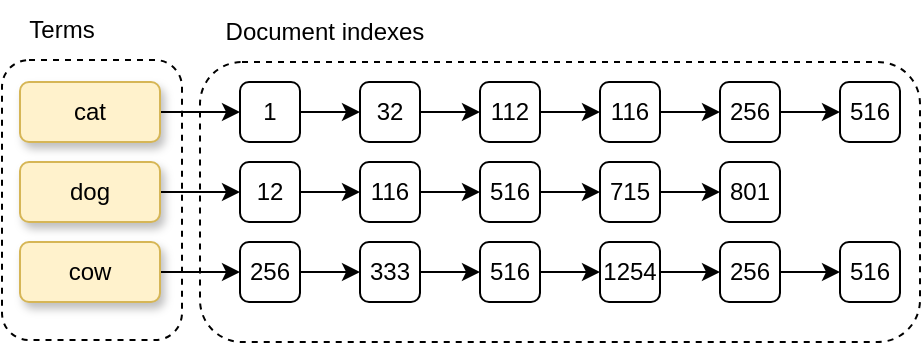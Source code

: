 <mxfile version="16.5.1" type="device"><diagram id="FwEn5qyr6lEX4MxBEYfy" name="Page-1"><mxGraphModel dx="1185" dy="728" grid="1" gridSize="10" guides="1" tooltips="1" connect="1" arrows="1" fold="1" page="1" pageScale="1" pageWidth="850" pageHeight="1100" math="0" shadow="0"><root><mxCell id="0"/><mxCell id="1" parent="0"/><mxCell id="BoGOwwp56o0umgKVji5M-8" style="edgeStyle=orthogonalEdgeStyle;rounded=0;orthogonalLoop=1;jettySize=auto;html=1;exitX=1;exitY=0.5;exitDx=0;exitDy=0;entryX=0;entryY=0.5;entryDx=0;entryDy=0;" edge="1" parent="1" source="BoGOwwp56o0umgKVji5M-1" target="BoGOwwp56o0umgKVji5M-2"><mxGeometry relative="1" as="geometry"/></mxCell><mxCell id="BoGOwwp56o0umgKVji5M-1" value="cat" style="rounded=1;whiteSpace=wrap;html=1;fillColor=#fff2cc;strokeColor=#d6b656;shadow=1;" vertex="1" parent="1"><mxGeometry x="220" y="220" width="70" height="30" as="geometry"/></mxCell><mxCell id="BoGOwwp56o0umgKVji5M-9" style="edgeStyle=orthogonalEdgeStyle;rounded=0;orthogonalLoop=1;jettySize=auto;html=1;exitX=1;exitY=0.5;exitDx=0;exitDy=0;entryX=0;entryY=0.5;entryDx=0;entryDy=0;" edge="1" parent="1" source="BoGOwwp56o0umgKVji5M-2" target="BoGOwwp56o0umgKVji5M-5"><mxGeometry relative="1" as="geometry"/></mxCell><mxCell id="BoGOwwp56o0umgKVji5M-2" value="1" style="rounded=1;whiteSpace=wrap;html=1;" vertex="1" parent="1"><mxGeometry x="330" y="220" width="30" height="30" as="geometry"/></mxCell><mxCell id="BoGOwwp56o0umgKVji5M-13" style="edgeStyle=orthogonalEdgeStyle;rounded=0;orthogonalLoop=1;jettySize=auto;html=1;exitX=1;exitY=0.5;exitDx=0;exitDy=0;entryX=0;entryY=0.5;entryDx=0;entryDy=0;" edge="1" parent="1" source="BoGOwwp56o0umgKVji5M-3" target="BoGOwwp56o0umgKVji5M-4"><mxGeometry relative="1" as="geometry"/></mxCell><mxCell id="BoGOwwp56o0umgKVji5M-3" value="256" style="rounded=1;whiteSpace=wrap;html=1;" vertex="1" parent="1"><mxGeometry x="570" y="220" width="30" height="30" as="geometry"/></mxCell><mxCell id="BoGOwwp56o0umgKVji5M-4" value="516" style="rounded=1;whiteSpace=wrap;html=1;" vertex="1" parent="1"><mxGeometry x="630" y="220" width="30" height="30" as="geometry"/></mxCell><mxCell id="BoGOwwp56o0umgKVji5M-10" style="edgeStyle=orthogonalEdgeStyle;rounded=0;orthogonalLoop=1;jettySize=auto;html=1;exitX=1;exitY=0.5;exitDx=0;exitDy=0;entryX=0;entryY=0.5;entryDx=0;entryDy=0;" edge="1" parent="1" source="BoGOwwp56o0umgKVji5M-5" target="BoGOwwp56o0umgKVji5M-6"><mxGeometry relative="1" as="geometry"/></mxCell><mxCell id="BoGOwwp56o0umgKVji5M-5" value="32" style="rounded=1;whiteSpace=wrap;html=1;" vertex="1" parent="1"><mxGeometry x="390" y="220" width="30" height="30" as="geometry"/></mxCell><mxCell id="BoGOwwp56o0umgKVji5M-11" style="edgeStyle=orthogonalEdgeStyle;rounded=0;orthogonalLoop=1;jettySize=auto;html=1;exitX=1;exitY=0.5;exitDx=0;exitDy=0;entryX=0;entryY=0.5;entryDx=0;entryDy=0;" edge="1" parent="1" source="BoGOwwp56o0umgKVji5M-6" target="BoGOwwp56o0umgKVji5M-7"><mxGeometry relative="1" as="geometry"><mxPoint x="520" y="235" as="sourcePoint"/></mxGeometry></mxCell><mxCell id="BoGOwwp56o0umgKVji5M-6" value="112" style="rounded=1;whiteSpace=wrap;html=1;" vertex="1" parent="1"><mxGeometry x="450" y="220" width="30" height="30" as="geometry"/></mxCell><mxCell id="BoGOwwp56o0umgKVji5M-12" style="edgeStyle=orthogonalEdgeStyle;rounded=0;orthogonalLoop=1;jettySize=auto;html=1;exitX=1;exitY=0.5;exitDx=0;exitDy=0;entryX=0;entryY=0.5;entryDx=0;entryDy=0;" edge="1" parent="1" source="BoGOwwp56o0umgKVji5M-7" target="BoGOwwp56o0umgKVji5M-3"><mxGeometry relative="1" as="geometry"/></mxCell><mxCell id="BoGOwwp56o0umgKVji5M-7" value="116" style="rounded=1;whiteSpace=wrap;html=1;" vertex="1" parent="1"><mxGeometry x="510" y="220" width="30" height="30" as="geometry"/></mxCell><mxCell id="BoGOwwp56o0umgKVji5M-14" style="edgeStyle=orthogonalEdgeStyle;rounded=0;orthogonalLoop=1;jettySize=auto;html=1;exitX=1;exitY=0.5;exitDx=0;exitDy=0;entryX=0;entryY=0.5;entryDx=0;entryDy=0;" edge="1" source="BoGOwwp56o0umgKVji5M-15" target="BoGOwwp56o0umgKVji5M-17" parent="1"><mxGeometry relative="1" as="geometry"/></mxCell><mxCell id="BoGOwwp56o0umgKVji5M-15" value="dog" style="rounded=1;whiteSpace=wrap;html=1;fillColor=#fff2cc;strokeColor=#d6b656;shadow=1;" vertex="1" parent="1"><mxGeometry x="220" y="260" width="70" height="30" as="geometry"/></mxCell><mxCell id="BoGOwwp56o0umgKVji5M-16" style="edgeStyle=orthogonalEdgeStyle;rounded=0;orthogonalLoop=1;jettySize=auto;html=1;exitX=1;exitY=0.5;exitDx=0;exitDy=0;entryX=0;entryY=0.5;entryDx=0;entryDy=0;" edge="1" source="BoGOwwp56o0umgKVji5M-17" target="BoGOwwp56o0umgKVji5M-22" parent="1"><mxGeometry relative="1" as="geometry"/></mxCell><mxCell id="BoGOwwp56o0umgKVji5M-17" value="12" style="rounded=1;whiteSpace=wrap;html=1;" vertex="1" parent="1"><mxGeometry x="330" y="260" width="30" height="30" as="geometry"/></mxCell><mxCell id="BoGOwwp56o0umgKVji5M-21" style="edgeStyle=orthogonalEdgeStyle;rounded=0;orthogonalLoop=1;jettySize=auto;html=1;exitX=1;exitY=0.5;exitDx=0;exitDy=0;entryX=0;entryY=0.5;entryDx=0;entryDy=0;" edge="1" source="BoGOwwp56o0umgKVji5M-22" target="BoGOwwp56o0umgKVji5M-24" parent="1"><mxGeometry relative="1" as="geometry"/></mxCell><mxCell id="BoGOwwp56o0umgKVji5M-22" value="116" style="rounded=1;whiteSpace=wrap;html=1;" vertex="1" parent="1"><mxGeometry x="390" y="260" width="30" height="30" as="geometry"/></mxCell><mxCell id="BoGOwwp56o0umgKVji5M-24" value="516" style="rounded=1;whiteSpace=wrap;html=1;" vertex="1" parent="1"><mxGeometry x="450" y="260" width="30" height="30" as="geometry"/></mxCell><mxCell id="BoGOwwp56o0umgKVji5M-27" style="edgeStyle=orthogonalEdgeStyle;rounded=0;orthogonalLoop=1;jettySize=auto;html=1;exitX=1;exitY=0.5;exitDx=0;exitDy=0;entryX=0;entryY=0.5;entryDx=0;entryDy=0;" edge="1" source="BoGOwwp56o0umgKVji5M-28" target="BoGOwwp56o0umgKVji5M-30" parent="1"><mxGeometry relative="1" as="geometry"/></mxCell><mxCell id="BoGOwwp56o0umgKVji5M-28" value="cow" style="rounded=1;whiteSpace=wrap;html=1;fillColor=#fff2cc;strokeColor=#d6b656;shadow=1;" vertex="1" parent="1"><mxGeometry x="220" y="300" width="70" height="30" as="geometry"/></mxCell><mxCell id="BoGOwwp56o0umgKVji5M-29" style="edgeStyle=orthogonalEdgeStyle;rounded=0;orthogonalLoop=1;jettySize=auto;html=1;exitX=1;exitY=0.5;exitDx=0;exitDy=0;entryX=0;entryY=0.5;entryDx=0;entryDy=0;" edge="1" source="BoGOwwp56o0umgKVji5M-30" target="BoGOwwp56o0umgKVji5M-35" parent="1"><mxGeometry relative="1" as="geometry"/></mxCell><mxCell id="BoGOwwp56o0umgKVji5M-30" value="256" style="rounded=1;whiteSpace=wrap;html=1;" vertex="1" parent="1"><mxGeometry x="330" y="300" width="30" height="30" as="geometry"/></mxCell><mxCell id="BoGOwwp56o0umgKVji5M-31" style="edgeStyle=orthogonalEdgeStyle;rounded=0;orthogonalLoop=1;jettySize=auto;html=1;exitX=1;exitY=0.5;exitDx=0;exitDy=0;entryX=0;entryY=0.5;entryDx=0;entryDy=0;" edge="1" source="BoGOwwp56o0umgKVji5M-32" target="BoGOwwp56o0umgKVji5M-33" parent="1"><mxGeometry relative="1" as="geometry"/></mxCell><mxCell id="BoGOwwp56o0umgKVji5M-32" value="256" style="rounded=1;whiteSpace=wrap;html=1;" vertex="1" parent="1"><mxGeometry x="570" y="300" width="30" height="30" as="geometry"/></mxCell><mxCell id="BoGOwwp56o0umgKVji5M-33" value="516" style="rounded=1;whiteSpace=wrap;html=1;" vertex="1" parent="1"><mxGeometry x="630" y="300" width="30" height="30" as="geometry"/></mxCell><mxCell id="BoGOwwp56o0umgKVji5M-34" style="edgeStyle=orthogonalEdgeStyle;rounded=0;orthogonalLoop=1;jettySize=auto;html=1;exitX=1;exitY=0.5;exitDx=0;exitDy=0;entryX=0;entryY=0.5;entryDx=0;entryDy=0;" edge="1" source="BoGOwwp56o0umgKVji5M-35" target="BoGOwwp56o0umgKVji5M-37" parent="1"><mxGeometry relative="1" as="geometry"/></mxCell><mxCell id="BoGOwwp56o0umgKVji5M-35" value="333" style="rounded=1;whiteSpace=wrap;html=1;" vertex="1" parent="1"><mxGeometry x="390" y="300" width="30" height="30" as="geometry"/></mxCell><mxCell id="BoGOwwp56o0umgKVji5M-36" style="edgeStyle=orthogonalEdgeStyle;rounded=0;orthogonalLoop=1;jettySize=auto;html=1;exitX=1;exitY=0.5;exitDx=0;exitDy=0;entryX=0;entryY=0.5;entryDx=0;entryDy=0;" edge="1" source="BoGOwwp56o0umgKVji5M-37" target="BoGOwwp56o0umgKVji5M-39" parent="1"><mxGeometry relative="1" as="geometry"><mxPoint x="520" y="315" as="sourcePoint"/></mxGeometry></mxCell><mxCell id="BoGOwwp56o0umgKVji5M-37" value="516" style="rounded=1;whiteSpace=wrap;html=1;" vertex="1" parent="1"><mxGeometry x="450" y="300" width="30" height="30" as="geometry"/></mxCell><mxCell id="BoGOwwp56o0umgKVji5M-38" style="edgeStyle=orthogonalEdgeStyle;rounded=0;orthogonalLoop=1;jettySize=auto;html=1;exitX=1;exitY=0.5;exitDx=0;exitDy=0;entryX=0;entryY=0.5;entryDx=0;entryDy=0;" edge="1" source="BoGOwwp56o0umgKVji5M-39" target="BoGOwwp56o0umgKVji5M-32" parent="1"><mxGeometry relative="1" as="geometry"/></mxCell><mxCell id="BoGOwwp56o0umgKVji5M-39" value="1254" style="rounded=1;whiteSpace=wrap;html=1;" vertex="1" parent="1"><mxGeometry x="510" y="300" width="30" height="30" as="geometry"/></mxCell><mxCell id="BoGOwwp56o0umgKVji5M-41" value="801" style="rounded=1;whiteSpace=wrap;html=1;" vertex="1" parent="1"><mxGeometry x="570" y="260" width="30" height="30" as="geometry"/></mxCell><mxCell id="BoGOwwp56o0umgKVji5M-43" style="edgeStyle=orthogonalEdgeStyle;rounded=0;orthogonalLoop=1;jettySize=auto;html=1;exitX=1;exitY=0.5;exitDx=0;exitDy=0;entryX=0;entryY=0.5;entryDx=0;entryDy=0;" edge="1" target="BoGOwwp56o0umgKVji5M-45" parent="1"><mxGeometry relative="1" as="geometry"><mxPoint x="480" y="275" as="sourcePoint"/></mxGeometry></mxCell><mxCell id="BoGOwwp56o0umgKVji5M-44" style="edgeStyle=orthogonalEdgeStyle;rounded=0;orthogonalLoop=1;jettySize=auto;html=1;exitX=1;exitY=0.5;exitDx=0;exitDy=0;entryX=0;entryY=0.5;entryDx=0;entryDy=0;" edge="1" source="BoGOwwp56o0umgKVji5M-45" target="BoGOwwp56o0umgKVji5M-41" parent="1"><mxGeometry relative="1" as="geometry"/></mxCell><mxCell id="BoGOwwp56o0umgKVji5M-45" value="715" style="rounded=1;whiteSpace=wrap;html=1;" vertex="1" parent="1"><mxGeometry x="510" y="260" width="30" height="30" as="geometry"/></mxCell><mxCell id="BoGOwwp56o0umgKVji5M-46" value="" style="rounded=1;whiteSpace=wrap;html=1;shadow=0;dashed=1;fillColor=none;" vertex="1" parent="1"><mxGeometry x="211" y="209" width="90" height="140" as="geometry"/></mxCell><mxCell id="BoGOwwp56o0umgKVji5M-47" value="" style="rounded=1;whiteSpace=wrap;html=1;shadow=0;dashed=1;fillColor=none;" vertex="1" parent="1"><mxGeometry x="310" y="210" width="360" height="140" as="geometry"/></mxCell><mxCell id="BoGOwwp56o0umgKVji5M-48" value="Terms" style="text;html=1;strokeColor=none;fillColor=none;align=center;verticalAlign=middle;whiteSpace=wrap;rounded=0;shadow=0;dashed=1;" vertex="1" parent="1"><mxGeometry x="211" y="179" width="60" height="30" as="geometry"/></mxCell><mxCell id="BoGOwwp56o0umgKVji5M-49" value="Document indexes" style="text;html=1;strokeColor=none;fillColor=none;align=center;verticalAlign=middle;whiteSpace=wrap;rounded=0;shadow=0;dashed=1;" vertex="1" parent="1"><mxGeometry x="315" y="180" width="115" height="30" as="geometry"/></mxCell></root></mxGraphModel></diagram></mxfile>